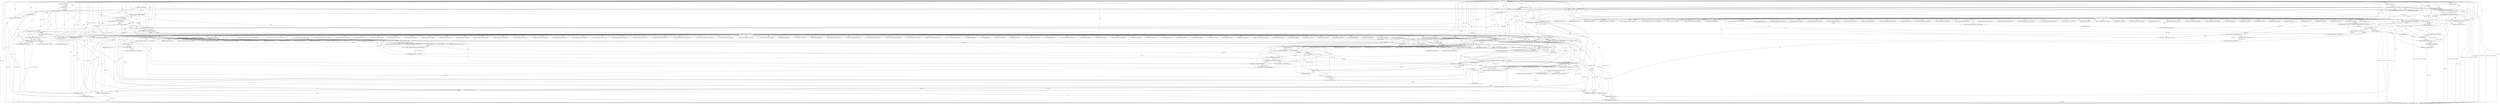 digraph "FUN1" {  
"8" [label = <(METHOD,FUN1)<SUB>1</SUB>> ]
"466" [label = <(METHOD_RETURN,struct VAR1)<SUB>1</SUB>> ]
"9" [label = <(PARAM,struct VAR1 *VAR2)<SUB>1</SUB>> ]
"10" [label = <(PARAM,struct VAR3 *VAR4)<SUB>1</SUB>> ]
"11" [label = <(PARAM,struct VAR5 *VAR6)<SUB>2</SUB>> ]
"12" [label = <(PARAM,struct VAR7 *VAR8)<SUB>3</SUB>> ]
"17" [label = <(&lt;operator&gt;.assignment,*VAR13 = FUN2(VAR2))<SUB>6</SUB>> ]
"148" [label = <(&lt;operator&gt;.assignment,VAR10 = FUN13(VAR6))<SUB>58</SUB>> ]
"152" [label = <(&lt;operator&gt;.assignment,VAR22 = VAR13-&gt;VAR22)<SUB>59</SUB>> ]
"176" [label = <(&lt;operator&gt;.assignment,VAR20 = FUN16(VAR2, VAR6, VAR4))<SUB>70</SUB>> ]
"188" [label = <(&lt;operator&gt;.assignment,VAR20-&gt;VAR49 = VAR50)<SUB>76</SUB>> ]
"193" [label = <(FUN17,FUN17(VAR20, VAR8, NULL, NULL))<SUB>77</SUB>> ]
"198" [label = <(&lt;operator&gt;.assignment,VAR15 = (struct VAR14 *)VAR20)<SUB>79</SUB>> ]
"203" [label = <(&lt;operator&gt;.assignment,FUN5(VAR20)-&gt;VAR28 = &amp;VAR15-&gt;VAR29)<SUB>80</SUB>> ]
"212" [label = <(&lt;operator&gt;.assignment,VAR19 = FUN6(VAR20))<SUB>82</SUB>> ]
"216" [label = <(&lt;operator&gt;.assignment,VAR17 = FUN5(VAR20))<SUB>83</SUB>> ]
"220" [label = <(&lt;operator&gt;.assignment,VAR12 = FUN2(VAR20))<SUB>84</SUB>> ]
"224" [label = <(memcpy,memcpy(VAR12, VAR13, sizeof(struct VAR11)))<SUB>86</SUB>> ]
"229" [label = <(FUN8,FUN8(&amp;VAR12-&gt;VAR31, &amp;VAR10-&gt;VAR51))<SUB>88</SUB>> ]
"238" [label = <(FUN8,FUN8(&amp;VAR12-&gt;VAR33, &amp;VAR10-&gt;VAR52))<SUB>89</SUB>> ]
"247" [label = <(FUN8,FUN8(&amp;VAR12-&gt;VAR34, &amp;VAR10-&gt;VAR52))<SUB>90</SUB>> ]
"256" [label = <(&lt;operator&gt;.assignment,VAR20-&gt;VAR53 = VAR10-&gt;VAR54)<SUB>91</SUB>> ]
"263" [label = <(&lt;operator&gt;.assignment,VAR17-&gt;VAR22 = NULL)<SUB>95</SUB>> ]
"268" [label = <(&lt;operator&gt;.assignment,VAR12-&gt;VAR55 = NULL)<SUB>98</SUB>> ]
"273" [label = <(&lt;operator&gt;.assignment,VAR12-&gt;VAR56.VAR57 = VAR13-&gt;VAR56.VAR57)<SUB>101</SUB>> ]
"284" [label = <(&lt;operator&gt;.assignment,VAR12-&gt;VAR41 = NULL)<SUB>104</SUB>> ]
"324" [label = <(&lt;operator&gt;.assignment,VAR12-&gt;VAR22	  = NULL)<SUB>112</SUB>> ]
"329" [label = <(&lt;operator&gt;.assignment,VAR12-&gt;VAR42  = FUN10(VAR4))<SUB>113</SUB>> ]
"335" [label = <(&lt;operator&gt;.assignment,VAR12-&gt;VAR43 = FUN11(VAR4)-&gt;VAR44)<SUB>114</SUB>> ]
"366" [label = <(&lt;operator&gt;.assignment,FUN9(VAR20)-&gt;VAR61 = 0)<SUB>123</SUB>> ]
"393" [label = <(FUN23,FUN23(VAR20))<SUB>128</SUB>> ]
"395" [label = <(FUN12,FUN12(VAR20, FUN24(VAR8)))<SUB>129</SUB>> ]
"399" [label = <(&lt;operator&gt;.assignment,VAR19-&gt;VAR64 = FUN25(VAR8))<SUB>130</SUB>> ]
"405" [label = <(FUN26,FUN26(VAR20))<SUB>131</SUB>> ]
"407" [label = <(&lt;operator&gt;.assignment,VAR17-&gt;VAR30 = VAR17-&gt;VAR32 = VAR65)<SUB>133</SUB>> ]
"416" [label = <(&lt;operator&gt;.assignment,VAR17-&gt;VAR66 = VAR65)<SUB>134</SUB>> ]
"431" [label = <(FUN32,FUN32(VAR20, NULL))<SUB>151</SUB>> ]
"434" [label = <(RETURN,return VAR20;,return VAR20;)<SUB>153</SUB>> ]
"437" [label = <(FUN33,FUN33(FUN34(VAR2), VAR69))<SUB>156</SUB>> ]
"457" [label = <(FUN35,FUN35(VAR8))<SUB>160</SUB>> ]
"460" [label = <(FUN33,FUN33(FUN34(VAR2), VAR70))<SUB>162</SUB>> ]
"464" [label = <(RETURN,return NULL;,return NULL;)<SUB>163</SUB>> ]
"27" [label = <(&lt;operator&gt;.equals,VAR4-&gt;VAR26 == FUN3(VAR27))<SUB>16</SUB>> ]
"158" [label = <(FUN14,FUN14(VAR2))<SUB>61</SUB>> ]
"163" [label = <(&lt;operator&gt;.logicalNot,!VAR8)<SUB>64</SUB>> ]
"183" [label = <(&lt;operator&gt;.equals,VAR20 == NULL)<SUB>71</SUB>> ]
"290" [label = <(&lt;operator&gt;.notEquals,VAR10-&gt;VAR58 != NULL)<SUB>105</SUB>> ]
"344" [label = <(IDENTIFIER,VAR22,if (VAR22))<SUB>117</SUB>> ]
"422" [label = <(&lt;operator&gt;.lessThan,FUN30(VAR2, VAR20) &lt; 0)<SUB>147</SUB>> ]
"435" [label = <(IDENTIFIER,VAR20,return VAR20;)<SUB>153</SUB>> ]
"443" [label = <(&lt;operator&gt;.logicalAnd,VAR22 &amp;&amp; VAR22 != VAR13-&gt;VAR22)<SUB>158</SUB>> ]
"465" [label = <(IDENTIFIER,NULL,return NULL;)<SUB>163</SUB>> ]
"19" [label = <(FUN2,FUN2(VAR2))<SUB>6</SUB>> ]
"34" [label = <(&lt;operator&gt;.assignment,VAR20 = FUN4(VAR2, VAR4, VAR6, VAR8))<SUB>19</SUB>> ]
"48" [label = <(&lt;operator&gt;.assignment,VAR15 = (struct VAR14 *)VAR20)<SUB>24</SUB>> ]
"53" [label = <(&lt;operator&gt;.assignment,FUN5(VAR20)-&gt;VAR28 = &amp;VAR15-&gt;VAR29)<SUB>25</SUB>> ]
"62" [label = <(&lt;operator&gt;.assignment,VAR17 = FUN5(VAR20))<SUB>27</SUB>> ]
"66" [label = <(&lt;operator&gt;.assignment,VAR12 = FUN2(VAR20))<SUB>28</SUB>> ]
"70" [label = <(&lt;operator&gt;.assignment,VAR19 = FUN6(VAR20))<SUB>29</SUB>> ]
"74" [label = <(memcpy,memcpy(VAR12, VAR13, sizeof(struct VAR11)))<SUB>31</SUB>> ]
"79" [label = <(FUN7,FUN7(VAR17-&gt;VAR30, &amp;VAR12-&gt;VAR31))<SUB>33</SUB>> ]
"87" [label = <(FUN7,FUN7(VAR17-&gt;VAR32, &amp;VAR12-&gt;VAR33))<SUB>35</SUB>> ]
"95" [label = <(FUN8,FUN8(&amp;VAR12-&gt;VAR34, &amp;VAR12-&gt;VAR33))<SUB>37</SUB>> ]
"104" [label = <(&lt;operator&gt;.assignment,FUN9(VAR20)-&gt;VAR35 = &amp;VAR36)<SUB>39</SUB>> ]
"111" [label = <(&lt;operator&gt;.assignment,VAR20-&gt;VAR37 = VAR38)<SUB>40</SUB>> ]
"116" [label = <(&lt;operator&gt;.assignment,VAR12-&gt;VAR41  = NULL)<SUB>45</SUB>> ]
"121" [label = <(&lt;operator&gt;.assignment,VAR12-&gt;VAR22	   = NULL)<SUB>46</SUB>> ]
"126" [label = <(&lt;operator&gt;.assignment,VAR12-&gt;VAR42   = FUN10(VAR4))<SUB>47</SUB>> ]
"132" [label = <(&lt;operator&gt;.assignment,VAR12-&gt;VAR43  = FUN11(VAR4)-&gt;VAR44)<SUB>48</SUB>> ]
"140" [label = <(FUN12,FUN12(VAR20, FUN9(VAR20)-&gt;VAR45))<SUB>53</SUB>> ]
"146" [label = <(RETURN,return VAR20;,return VAR20;)<SUB>55</SUB>> ]
"150" [label = <(FUN13,FUN13(VAR6))<SUB>58</SUB>> ]
"166" [label = <(&lt;operator&gt;.assignment,VAR8 = FUN15(VAR2, VAR6))<SUB>65</SUB>> ]
"178" [label = <(FUN16,FUN16(VAR2, VAR6, VAR4))<SUB>70</SUB>> ]
"200" [label = <(&lt;operator&gt;.cast,(struct VAR14 *)VAR20)<SUB>79</SUB>> ]
"214" [label = <(FUN6,FUN6(VAR20))<SUB>82</SUB>> ]
"218" [label = <(FUN5,FUN5(VAR20))<SUB>83</SUB>> ]
"222" [label = <(FUN2,FUN2(VAR20))<SUB>84</SUB>> ]
"296" [label = <(&lt;operator&gt;.assignment,VAR12-&gt;VAR41 = FUN18(VAR10-&gt;VAR58, VAR59))<SUB>106</SUB>> ]
"305" [label = <(FUN19,FUN19(VAR10-&gt;VAR58))<SUB>107</SUB>> ]
"309" [label = <(&lt;operator&gt;.assignment,VAR10-&gt;VAR58 = NULL)<SUB>108</SUB>> ]
"333" [label = <(FUN10,FUN10(VAR4))<SUB>113</SUB>> ]
"346" [label = <(&lt;operator&gt;.assignment,VAR12-&gt;VAR22 = FUN21(VAR20, VAR22))<SUB>118</SUB>> ]
"377" [label = <(&lt;operator&gt;.assignment,FUN9(VAR20)-&gt;VAR61 = (VAR12-&gt;VAR22-&gt;VAR62 +
			...)<SUB>125</SUB>> ]
"397" [label = <(FUN24,FUN24(VAR8))<SUB>129</SUB>> ]
"403" [label = <(FUN25,FUN25(VAR8))<SUB>130</SUB>> ]
"411" [label = <(&lt;operator&gt;.assignment,VAR17-&gt;VAR32 = VAR65)<SUB>133</SUB>> ]
"428" [label = <(FUN31,FUN31(VAR20))<SUB>148</SUB>> ]
"438" [label = <(FUN34,FUN34(VAR2))<SUB>156</SUB>> ]
"451" [label = <(FUN22,FUN22(VAR2, VAR22, VAR22-&gt;VAR60))<SUB>159</SUB>> ]
"461" [label = <(FUN34,FUN34(VAR2))<SUB>162</SUB>> ]
"31" [label = <(FUN3,FUN3(VAR27))<SUB>16</SUB>> ]
"42" [label = <(&lt;operator&gt;.equals,VAR20 == NULL)<SUB>21</SUB>> ]
"147" [label = <(IDENTIFIER,VAR20,return VAR20;)<SUB>55</SUB>> ]
"172" [label = <(&lt;operator&gt;.logicalNot,!VAR8)<SUB>66</SUB>> ]
"205" [label = <(FUN5,FUN5(VAR20))<SUB>80</SUB>> ]
"340" [label = <(FUN11,FUN11(VAR4))<SUB>114</SUB>> ]
"354" [label = <(&lt;operator&gt;.notEquals,VAR22 != VAR13-&gt;VAR22)<SUB>119</SUB>> ]
"368" [label = <(FUN9,FUN9(VAR20))<SUB>123</SUB>> ]
"423" [label = <(FUN30,FUN30(VAR2, VAR20))<SUB>147</SUB>> ]
"445" [label = <(&lt;operator&gt;.notEquals,VAR22 != VAR13-&gt;VAR22)<SUB>158</SUB>> ]
"36" [label = <(FUN4,FUN4(VAR2, VAR4, VAR6, VAR8))<SUB>19</SUB>> ]
"46" [label = <(RETURN,return NULL;,return NULL;)<SUB>22</SUB>> ]
"50" [label = <(&lt;operator&gt;.cast,(struct VAR14 *)VAR20)<SUB>24</SUB>> ]
"64" [label = <(FUN5,FUN5(VAR20))<SUB>27</SUB>> ]
"68" [label = <(FUN2,FUN2(VAR20))<SUB>28</SUB>> ]
"72" [label = <(FUN6,FUN6(VAR20))<SUB>29</SUB>> ]
"130" [label = <(FUN10,FUN10(VAR4))<SUB>47</SUB>> ]
"168" [label = <(FUN15,FUN15(VAR2, VAR6))<SUB>65</SUB>> ]
"300" [label = <(FUN18,FUN18(VAR10-&gt;VAR58, VAR59))<SUB>106</SUB>> ]
"319" [label = <(FUN20,FUN20(VAR12-&gt;VAR41, VAR20))<SUB>110</SUB>> ]
"350" [label = <(FUN21,FUN21(VAR20, VAR22))<SUB>118</SUB>> ]
"360" [label = <(FUN22,FUN22(VAR2, VAR22, VAR22-&gt;VAR60))<SUB>120</SUB>> ]
"47" [label = <(IDENTIFIER,NULL,return NULL;)<SUB>22</SUB>> ]
"55" [label = <(FUN5,FUN5(VAR20))<SUB>25</SUB>> ]
"106" [label = <(FUN9,FUN9(VAR20))<SUB>39</SUB>> ]
"137" [label = <(FUN11,FUN11(VAR4))<SUB>48</SUB>> ]
"143" [label = <(FUN9,FUN9(VAR20))<SUB>53</SUB>> ]
"379" [label = <(FUN9,FUN9(VAR20))<SUB>125</SUB>> ]
"154" [label = <(&lt;operator&gt;.indirectFieldAccess,VAR13-&gt;VAR22)<SUB>59</SUB>> ]
"189" [label = <(&lt;operator&gt;.indirectFieldAccess,VAR20-&gt;VAR49)<SUB>76</SUB>> ]
"204" [label = <(&lt;operator&gt;.indirectFieldAccess,FUN5(VAR20)-&gt;VAR28)<SUB>80</SUB>> ]
"208" [label = <(&lt;operator&gt;.addressOf,&amp;VAR15-&gt;VAR29)<SUB>80</SUB>> ]
"227" [label = <(&lt;operator&gt;.sizeOf,sizeof(struct VAR11))<SUB>86</SUB>> ]
"230" [label = <(&lt;operator&gt;.addressOf,&amp;VAR12-&gt;VAR31)<SUB>88</SUB>> ]
"234" [label = <(&lt;operator&gt;.addressOf,&amp;VAR10-&gt;VAR51)<SUB>88</SUB>> ]
"239" [label = <(&lt;operator&gt;.addressOf,&amp;VAR12-&gt;VAR33)<SUB>89</SUB>> ]
"243" [label = <(&lt;operator&gt;.addressOf,&amp;VAR10-&gt;VAR52)<SUB>89</SUB>> ]
"248" [label = <(&lt;operator&gt;.addressOf,&amp;VAR12-&gt;VAR34)<SUB>90</SUB>> ]
"252" [label = <(&lt;operator&gt;.addressOf,&amp;VAR10-&gt;VAR52)<SUB>90</SUB>> ]
"257" [label = <(&lt;operator&gt;.indirectFieldAccess,VAR20-&gt;VAR53)<SUB>91</SUB>> ]
"260" [label = <(&lt;operator&gt;.indirectFieldAccess,VAR10-&gt;VAR54)<SUB>91</SUB>> ]
"264" [label = <(&lt;operator&gt;.indirectFieldAccess,VAR17-&gt;VAR22)<SUB>95</SUB>> ]
"269" [label = <(&lt;operator&gt;.indirectFieldAccess,VAR12-&gt;VAR55)<SUB>98</SUB>> ]
"274" [label = <(&lt;operator&gt;.fieldAccess,VAR12-&gt;VAR56.VAR57)<SUB>101</SUB>> ]
"279" [label = <(&lt;operator&gt;.fieldAccess,VAR13-&gt;VAR56.VAR57)<SUB>101</SUB>> ]
"285" [label = <(&lt;operator&gt;.indirectFieldAccess,VAR12-&gt;VAR41)<SUB>104</SUB>> ]
"325" [label = <(&lt;operator&gt;.indirectFieldAccess,VAR12-&gt;VAR22)<SUB>112</SUB>> ]
"330" [label = <(&lt;operator&gt;.indirectFieldAccess,VAR12-&gt;VAR42)<SUB>113</SUB>> ]
"336" [label = <(&lt;operator&gt;.indirectFieldAccess,VAR12-&gt;VAR43)<SUB>114</SUB>> ]
"339" [label = <(&lt;operator&gt;.indirectFieldAccess,FUN11(VAR4)-&gt;VAR44)<SUB>114</SUB>> ]
"367" [label = <(&lt;operator&gt;.indirectFieldAccess,FUN9(VAR20)-&gt;VAR61)<SUB>123</SUB>> ]
"373" [label = <(&lt;operator&gt;.indirectFieldAccess,VAR12-&gt;VAR22)<SUB>124</SUB>> ]
"400" [label = <(&lt;operator&gt;.indirectFieldAccess,VAR19-&gt;VAR64)<SUB>130</SUB>> ]
"408" [label = <(&lt;operator&gt;.indirectFieldAccess,VAR17-&gt;VAR30)<SUB>133</SUB>> ]
"417" [label = <(&lt;operator&gt;.indirectFieldAccess,VAR17-&gt;VAR66)<SUB>134</SUB>> ]
"156" [label = <(FIELD_IDENTIFIER,VAR22,VAR22)<SUB>59</SUB>> ]
"191" [label = <(FIELD_IDENTIFIER,VAR49,VAR49)<SUB>76</SUB>> ]
"201" [label = <(UNKNOWN,struct VAR14 *,struct VAR14 *)<SUB>79</SUB>> ]
"207" [label = <(FIELD_IDENTIFIER,VAR28,VAR28)<SUB>80</SUB>> ]
"209" [label = <(&lt;operator&gt;.indirectFieldAccess,VAR15-&gt;VAR29)<SUB>80</SUB>> ]
"231" [label = <(&lt;operator&gt;.indirectFieldAccess,VAR12-&gt;VAR31)<SUB>88</SUB>> ]
"235" [label = <(&lt;operator&gt;.indirectFieldAccess,VAR10-&gt;VAR51)<SUB>88</SUB>> ]
"240" [label = <(&lt;operator&gt;.indirectFieldAccess,VAR12-&gt;VAR33)<SUB>89</SUB>> ]
"244" [label = <(&lt;operator&gt;.indirectFieldAccess,VAR10-&gt;VAR52)<SUB>89</SUB>> ]
"249" [label = <(&lt;operator&gt;.indirectFieldAccess,VAR12-&gt;VAR34)<SUB>90</SUB>> ]
"253" [label = <(&lt;operator&gt;.indirectFieldAccess,VAR10-&gt;VAR52)<SUB>90</SUB>> ]
"259" [label = <(FIELD_IDENTIFIER,VAR53,VAR53)<SUB>91</SUB>> ]
"262" [label = <(FIELD_IDENTIFIER,VAR54,VAR54)<SUB>91</SUB>> ]
"266" [label = <(FIELD_IDENTIFIER,VAR22,VAR22)<SUB>95</SUB>> ]
"271" [label = <(FIELD_IDENTIFIER,VAR55,VAR55)<SUB>98</SUB>> ]
"275" [label = <(&lt;operator&gt;.indirectFieldAccess,VAR12-&gt;VAR56)<SUB>101</SUB>> ]
"278" [label = <(FIELD_IDENTIFIER,VAR57,VAR57)<SUB>101</SUB>> ]
"280" [label = <(&lt;operator&gt;.indirectFieldAccess,VAR13-&gt;VAR56)<SUB>101</SUB>> ]
"283" [label = <(FIELD_IDENTIFIER,VAR57,VAR57)<SUB>101</SUB>> ]
"287" [label = <(FIELD_IDENTIFIER,VAR41,VAR41)<SUB>104</SUB>> ]
"291" [label = <(&lt;operator&gt;.indirectFieldAccess,VAR10-&gt;VAR58)<SUB>105</SUB>> ]
"327" [label = <(FIELD_IDENTIFIER,VAR22,VAR22)<SUB>112</SUB>> ]
"332" [label = <(FIELD_IDENTIFIER,VAR42,VAR42)<SUB>113</SUB>> ]
"338" [label = <(FIELD_IDENTIFIER,VAR43,VAR43)<SUB>114</SUB>> ]
"342" [label = <(FIELD_IDENTIFIER,VAR44,VAR44)<SUB>114</SUB>> ]
"370" [label = <(FIELD_IDENTIFIER,VAR61,VAR61)<SUB>123</SUB>> ]
"375" [label = <(FIELD_IDENTIFIER,VAR22,VAR22)<SUB>124</SUB>> ]
"402" [label = <(FIELD_IDENTIFIER,VAR64,VAR64)<SUB>130</SUB>> ]
"410" [label = <(FIELD_IDENTIFIER,VAR30,VAR30)<SUB>133</SUB>> ]
"412" [label = <(&lt;operator&gt;.indirectFieldAccess,VAR17-&gt;VAR32)<SUB>133</SUB>> ]
"419" [label = <(FIELD_IDENTIFIER,VAR66,VAR66)<SUB>134</SUB>> ]
"54" [label = <(&lt;operator&gt;.indirectFieldAccess,FUN5(VAR20)-&gt;VAR28)<SUB>25</SUB>> ]
"58" [label = <(&lt;operator&gt;.addressOf,&amp;VAR15-&gt;VAR29)<SUB>25</SUB>> ]
"77" [label = <(&lt;operator&gt;.sizeOf,sizeof(struct VAR11))<SUB>31</SUB>> ]
"80" [label = <(&lt;operator&gt;.indirectFieldAccess,VAR17-&gt;VAR30)<SUB>33</SUB>> ]
"83" [label = <(&lt;operator&gt;.addressOf,&amp;VAR12-&gt;VAR31)<SUB>33</SUB>> ]
"88" [label = <(&lt;operator&gt;.indirectFieldAccess,VAR17-&gt;VAR32)<SUB>35</SUB>> ]
"91" [label = <(&lt;operator&gt;.addressOf,&amp;VAR12-&gt;VAR33)<SUB>35</SUB>> ]
"96" [label = <(&lt;operator&gt;.addressOf,&amp;VAR12-&gt;VAR34)<SUB>37</SUB>> ]
"100" [label = <(&lt;operator&gt;.addressOf,&amp;VAR12-&gt;VAR33)<SUB>37</SUB>> ]
"105" [label = <(&lt;operator&gt;.indirectFieldAccess,FUN9(VAR20)-&gt;VAR35)<SUB>39</SUB>> ]
"109" [label = <(&lt;operator&gt;.addressOf,&amp;VAR36)<SUB>39</SUB>> ]
"112" [label = <(&lt;operator&gt;.indirectFieldAccess,VAR20-&gt;VAR37)<SUB>40</SUB>> ]
"117" [label = <(&lt;operator&gt;.indirectFieldAccess,VAR12-&gt;VAR41)<SUB>45</SUB>> ]
"122" [label = <(&lt;operator&gt;.indirectFieldAccess,VAR12-&gt;VAR22)<SUB>46</SUB>> ]
"127" [label = <(&lt;operator&gt;.indirectFieldAccess,VAR12-&gt;VAR42)<SUB>47</SUB>> ]
"133" [label = <(&lt;operator&gt;.indirectFieldAccess,VAR12-&gt;VAR43)<SUB>48</SUB>> ]
"136" [label = <(&lt;operator&gt;.indirectFieldAccess,FUN11(VAR4)-&gt;VAR44)<SUB>48</SUB>> ]
"142" [label = <(&lt;operator&gt;.indirectFieldAccess,FUN9(VAR20)-&gt;VAR45)<SUB>53</SUB>> ]
"211" [label = <(FIELD_IDENTIFIER,VAR29,VAR29)<SUB>80</SUB>> ]
"233" [label = <(FIELD_IDENTIFIER,VAR31,VAR31)<SUB>88</SUB>> ]
"237" [label = <(FIELD_IDENTIFIER,VAR51,VAR51)<SUB>88</SUB>> ]
"242" [label = <(FIELD_IDENTIFIER,VAR33,VAR33)<SUB>89</SUB>> ]
"246" [label = <(FIELD_IDENTIFIER,VAR52,VAR52)<SUB>89</SUB>> ]
"251" [label = <(FIELD_IDENTIFIER,VAR34,VAR34)<SUB>90</SUB>> ]
"255" [label = <(FIELD_IDENTIFIER,VAR52,VAR52)<SUB>90</SUB>> ]
"277" [label = <(FIELD_IDENTIFIER,VAR56,VAR56)<SUB>101</SUB>> ]
"282" [label = <(FIELD_IDENTIFIER,VAR56,VAR56)<SUB>101</SUB>> ]
"293" [label = <(FIELD_IDENTIFIER,VAR58,VAR58)<SUB>105</SUB>> ]
"297" [label = <(&lt;operator&gt;.indirectFieldAccess,VAR12-&gt;VAR41)<SUB>106</SUB>> ]
"306" [label = <(&lt;operator&gt;.indirectFieldAccess,VAR10-&gt;VAR58)<SUB>107</SUB>> ]
"310" [label = <(&lt;operator&gt;.indirectFieldAccess,VAR10-&gt;VAR58)<SUB>108</SUB>> ]
"315" [label = <(&lt;operator&gt;.indirectFieldAccess,VAR12-&gt;VAR41)<SUB>109</SUB>> ]
"347" [label = <(&lt;operator&gt;.indirectFieldAccess,VAR12-&gt;VAR22)<SUB>118</SUB>> ]
"378" [label = <(&lt;operator&gt;.indirectFieldAccess,FUN9(VAR20)-&gt;VAR61)<SUB>125</SUB>> ]
"382" [label = <(&lt;operator&gt;.addition,VAR12-&gt;VAR22-&gt;VAR62 +
						     VAR12-&gt;VAR22-&gt;...)<SUB>125</SUB>> ]
"414" [label = <(FIELD_IDENTIFIER,VAR32,VAR32)<SUB>133</SUB>> ]
"447" [label = <(&lt;operator&gt;.indirectFieldAccess,VAR13-&gt;VAR22)<SUB>158</SUB>> ]
"454" [label = <(&lt;operator&gt;.indirectFieldAccess,VAR22-&gt;VAR60)<SUB>159</SUB>> ]
"51" [label = <(UNKNOWN,struct VAR14 *,struct VAR14 *)<SUB>24</SUB>> ]
"57" [label = <(FIELD_IDENTIFIER,VAR28,VAR28)<SUB>25</SUB>> ]
"59" [label = <(&lt;operator&gt;.indirectFieldAccess,VAR15-&gt;VAR29)<SUB>25</SUB>> ]
"82" [label = <(FIELD_IDENTIFIER,VAR30,VAR30)<SUB>33</SUB>> ]
"84" [label = <(&lt;operator&gt;.indirectFieldAccess,VAR12-&gt;VAR31)<SUB>33</SUB>> ]
"90" [label = <(FIELD_IDENTIFIER,VAR32,VAR32)<SUB>35</SUB>> ]
"92" [label = <(&lt;operator&gt;.indirectFieldAccess,VAR12-&gt;VAR33)<SUB>35</SUB>> ]
"97" [label = <(&lt;operator&gt;.indirectFieldAccess,VAR12-&gt;VAR34)<SUB>37</SUB>> ]
"101" [label = <(&lt;operator&gt;.indirectFieldAccess,VAR12-&gt;VAR33)<SUB>37</SUB>> ]
"108" [label = <(FIELD_IDENTIFIER,VAR35,VAR35)<SUB>39</SUB>> ]
"114" [label = <(FIELD_IDENTIFIER,VAR37,VAR37)<SUB>40</SUB>> ]
"119" [label = <(FIELD_IDENTIFIER,VAR41,VAR41)<SUB>45</SUB>> ]
"124" [label = <(FIELD_IDENTIFIER,VAR22,VAR22)<SUB>46</SUB>> ]
"129" [label = <(FIELD_IDENTIFIER,VAR42,VAR42)<SUB>47</SUB>> ]
"135" [label = <(FIELD_IDENTIFIER,VAR43,VAR43)<SUB>48</SUB>> ]
"139" [label = <(FIELD_IDENTIFIER,VAR44,VAR44)<SUB>48</SUB>> ]
"145" [label = <(FIELD_IDENTIFIER,VAR45,VAR45)<SUB>53</SUB>> ]
"299" [label = <(FIELD_IDENTIFIER,VAR41,VAR41)<SUB>106</SUB>> ]
"301" [label = <(&lt;operator&gt;.indirectFieldAccess,VAR10-&gt;VAR58)<SUB>106</SUB>> ]
"308" [label = <(FIELD_IDENTIFIER,VAR58,VAR58)<SUB>107</SUB>> ]
"312" [label = <(FIELD_IDENTIFIER,VAR58,VAR58)<SUB>108</SUB>> ]
"317" [label = <(FIELD_IDENTIFIER,VAR41,VAR41)<SUB>109</SUB>> ]
"349" [label = <(FIELD_IDENTIFIER,VAR22,VAR22)<SUB>118</SUB>> ]
"356" [label = <(&lt;operator&gt;.indirectFieldAccess,VAR13-&gt;VAR22)<SUB>119</SUB>> ]
"381" [label = <(FIELD_IDENTIFIER,VAR61,VAR61)<SUB>125</SUB>> ]
"383" [label = <(&lt;operator&gt;.indirectFieldAccess,VAR12-&gt;VAR22-&gt;VAR62)<SUB>125</SUB>> ]
"388" [label = <(&lt;operator&gt;.indirectFieldAccess,VAR12-&gt;VAR22-&gt;VAR63)<SUB>126</SUB>> ]
"449" [label = <(FIELD_IDENTIFIER,VAR22,VAR22)<SUB>158</SUB>> ]
"456" [label = <(FIELD_IDENTIFIER,VAR60,VAR60)<SUB>159</SUB>> ]
"61" [label = <(FIELD_IDENTIFIER,VAR29,VAR29)<SUB>25</SUB>> ]
"86" [label = <(FIELD_IDENTIFIER,VAR31,VAR31)<SUB>33</SUB>> ]
"94" [label = <(FIELD_IDENTIFIER,VAR33,VAR33)<SUB>35</SUB>> ]
"99" [label = <(FIELD_IDENTIFIER,VAR34,VAR34)<SUB>37</SUB>> ]
"103" [label = <(FIELD_IDENTIFIER,VAR33,VAR33)<SUB>37</SUB>> ]
"303" [label = <(FIELD_IDENTIFIER,VAR58,VAR58)<SUB>106</SUB>> ]
"320" [label = <(&lt;operator&gt;.indirectFieldAccess,VAR12-&gt;VAR41)<SUB>110</SUB>> ]
"358" [label = <(FIELD_IDENTIFIER,VAR22,VAR22)<SUB>119</SUB>> ]
"363" [label = <(&lt;operator&gt;.indirectFieldAccess,VAR22-&gt;VAR60)<SUB>120</SUB>> ]
"384" [label = <(&lt;operator&gt;.indirectFieldAccess,VAR12-&gt;VAR22)<SUB>125</SUB>> ]
"387" [label = <(FIELD_IDENTIFIER,VAR62,VAR62)<SUB>125</SUB>> ]
"389" [label = <(&lt;operator&gt;.indirectFieldAccess,VAR12-&gt;VAR22)<SUB>126</SUB>> ]
"392" [label = <(FIELD_IDENTIFIER,VAR63,VAR63)<SUB>126</SUB>> ]
"322" [label = <(FIELD_IDENTIFIER,VAR41,VAR41)<SUB>110</SUB>> ]
"365" [label = <(FIELD_IDENTIFIER,VAR60,VAR60)<SUB>120</SUB>> ]
"386" [label = <(FIELD_IDENTIFIER,VAR22,VAR22)<SUB>125</SUB>> ]
"391" [label = <(FIELD_IDENTIFIER,VAR22,VAR22)<SUB>126</SUB>> ]
  "46" -> "466"  [ label = "DDG: &lt;RET&gt;"] 
  "464" -> "466"  [ label = "DDG: &lt;RET&gt;"] 
  "146" -> "466"  [ label = "DDG: &lt;RET&gt;"] 
  "434" -> "466"  [ label = "DDG: &lt;RET&gt;"] 
  "17" -> "466"  [ label = "DDG: VAR13"] 
  "17" -> "466"  [ label = "DDG: FUN2(VAR2)"] 
  "17" -> "466"  [ label = "DDG: *VAR13 = FUN2(VAR2)"] 
  "27" -> "466"  [ label = "DDG: VAR4-&gt;VAR26"] 
  "27" -> "466"  [ label = "DDG: FUN3(VAR27)"] 
  "27" -> "466"  [ label = "DDG: VAR4-&gt;VAR26 == FUN3(VAR27)"] 
  "36" -> "466"  [ label = "DDG: VAR2"] 
  "36" -> "466"  [ label = "DDG: VAR4"] 
  "36" -> "466"  [ label = "DDG: VAR6"] 
  "36" -> "466"  [ label = "DDG: VAR8"] 
  "34" -> "466"  [ label = "DDG: FUN4(VAR2, VAR4, VAR6, VAR8)"] 
  "34" -> "466"  [ label = "DDG: VAR20 = FUN4(VAR2, VAR4, VAR6, VAR8)"] 
  "42" -> "466"  [ label = "DDG: VAR20"] 
  "42" -> "466"  [ label = "DDG: NULL"] 
  "42" -> "466"  [ label = "DDG: VAR20 == NULL"] 
  "188" -> "466"  [ label = "DDG: VAR50"] 
  "111" -> "466"  [ label = "DDG: VAR38"] 
  "460" -> "466"  [ label = "DDG: VAR70"] 
  "437" -> "466"  [ label = "DDG: VAR69"] 
  "300" -> "466"  [ label = "DDG: VAR59"] 
  "31" -> "466"  [ label = "DDG: VAR27"] 
  "8" -> "9"  [ label = "DDG: "] 
  "8" -> "10"  [ label = "DDG: "] 
  "8" -> "11"  [ label = "DDG: "] 
  "8" -> "12"  [ label = "DDG: "] 
  "19" -> "17"  [ label = "DDG: VAR2"] 
  "150" -> "148"  [ label = "DDG: VAR6"] 
  "17" -> "152"  [ label = "DDG: VAR13"] 
  "178" -> "176"  [ label = "DDG: VAR2"] 
  "178" -> "176"  [ label = "DDG: VAR6"] 
  "178" -> "176"  [ label = "DDG: VAR4"] 
  "8" -> "188"  [ label = "DDG: "] 
  "188" -> "198"  [ label = "DDG: VAR20-&gt;VAR49"] 
  "193" -> "198"  [ label = "DDG: VAR20"] 
  "8" -> "198"  [ label = "DDG: "] 
  "198" -> "203"  [ label = "DDG: VAR15"] 
  "214" -> "212"  [ label = "DDG: VAR20"] 
  "203" -> "216"  [ label = "DDG: FUN5(VAR20)-&gt;VAR28"] 
  "218" -> "216"  [ label = "DDG: VAR20"] 
  "222" -> "220"  [ label = "DDG: VAR20"] 
  "148" -> "256"  [ label = "DDG: VAR10"] 
  "193" -> "263"  [ label = "DDG: NULL"] 
  "8" -> "263"  [ label = "DDG: "] 
  "8" -> "268"  [ label = "DDG: "] 
  "193" -> "268"  [ label = "DDG: NULL"] 
  "8" -> "284"  [ label = "DDG: "] 
  "193" -> "284"  [ label = "DDG: NULL"] 
  "290" -> "324"  [ label = "DDG: NULL"] 
  "8" -> "324"  [ label = "DDG: "] 
  "333" -> "329"  [ label = "DDG: VAR4"] 
  "8" -> "366"  [ label = "DDG: "] 
  "403" -> "399"  [ label = "DDG: VAR8"] 
  "411" -> "407"  [ label = "DDG: VAR17-&gt;VAR32"] 
  "8" -> "407"  [ label = "DDG: "] 
  "8" -> "416"  [ label = "DDG: "] 
  "435" -> "434"  [ label = "DDG: VAR20"] 
  "465" -> "464"  [ label = "DDG: NULL"] 
  "183" -> "193"  [ label = "DDG: VAR20"] 
  "188" -> "193"  [ label = "DDG: VAR20-&gt;VAR49"] 
  "8" -> "193"  [ label = "DDG: "] 
  "163" -> "193"  [ label = "DDG: VAR8"] 
  "172" -> "193"  [ label = "DDG: VAR8"] 
  "183" -> "193"  [ label = "DDG: NULL"] 
  "220" -> "224"  [ label = "DDG: VAR12"] 
  "8" -> "224"  [ label = "DDG: "] 
  "17" -> "224"  [ label = "DDG: VAR13"] 
  "224" -> "229"  [ label = "DDG: VAR12"] 
  "148" -> "229"  [ label = "DDG: VAR10"] 
  "224" -> "238"  [ label = "DDG: VAR12"] 
  "148" -> "238"  [ label = "DDG: VAR10"] 
  "224" -> "247"  [ label = "DDG: VAR12"] 
  "238" -> "247"  [ label = "DDG: &amp;VAR10-&gt;VAR52"] 
  "148" -> "247"  [ label = "DDG: VAR10"] 
  "8" -> "344"  [ label = "DDG: "] 
  "188" -> "393"  [ label = "DDG: VAR20-&gt;VAR49"] 
  "256" -> "393"  [ label = "DDG: VAR20-&gt;VAR53"] 
  "368" -> "393"  [ label = "DDG: VAR20"] 
  "379" -> "393"  [ label = "DDG: VAR20"] 
  "8" -> "393"  [ label = "DDG: "] 
  "188" -> "395"  [ label = "DDG: VAR20-&gt;VAR49"] 
  "256" -> "395"  [ label = "DDG: VAR20-&gt;VAR53"] 
  "393" -> "395"  [ label = "DDG: VAR20"] 
  "8" -> "395"  [ label = "DDG: "] 
  "397" -> "395"  [ label = "DDG: VAR8"] 
  "188" -> "405"  [ label = "DDG: VAR20-&gt;VAR49"] 
  "256" -> "405"  [ label = "DDG: VAR20-&gt;VAR53"] 
  "395" -> "405"  [ label = "DDG: VAR20"] 
  "8" -> "405"  [ label = "DDG: "] 
  "188" -> "431"  [ label = "DDG: VAR20-&gt;VAR49"] 
  "256" -> "431"  [ label = "DDG: VAR20-&gt;VAR53"] 
  "423" -> "431"  [ label = "DDG: VAR20"] 
  "8" -> "431"  [ label = "DDG: "] 
  "290" -> "431"  [ label = "DDG: NULL"] 
  "431" -> "435"  [ label = "DDG: VAR20"] 
  "256" -> "435"  [ label = "DDG: VAR20-&gt;VAR53"] 
  "188" -> "435"  [ label = "DDG: VAR20-&gt;VAR49"] 
  "8" -> "435"  [ label = "DDG: "] 
  "438" -> "437"  [ label = "DDG: VAR2"] 
  "8" -> "437"  [ label = "DDG: "] 
  "12" -> "457"  [ label = "DDG: VAR8"] 
  "163" -> "457"  [ label = "DDG: VAR8"] 
  "172" -> "457"  [ label = "DDG: VAR8"] 
  "8" -> "457"  [ label = "DDG: "] 
  "461" -> "460"  [ label = "DDG: VAR2"] 
  "8" -> "460"  [ label = "DDG: "] 
  "183" -> "465"  [ label = "DDG: NULL"] 
  "8" -> "465"  [ label = "DDG: "] 
  "290" -> "465"  [ label = "DDG: NULL"] 
  "9" -> "19"  [ label = "DDG: VAR2"] 
  "8" -> "19"  [ label = "DDG: "] 
  "10" -> "27"  [ label = "DDG: VAR4"] 
  "31" -> "27"  [ label = "DDG: VAR27"] 
  "36" -> "34"  [ label = "DDG: VAR2"] 
  "36" -> "34"  [ label = "DDG: VAR4"] 
  "36" -> "34"  [ label = "DDG: VAR6"] 
  "36" -> "34"  [ label = "DDG: VAR8"] 
  "42" -> "48"  [ label = "DDG: VAR20"] 
  "8" -> "48"  [ label = "DDG: "] 
  "48" -> "53"  [ label = "DDG: VAR15"] 
  "53" -> "62"  [ label = "DDG: FUN5(VAR20)-&gt;VAR28"] 
  "64" -> "62"  [ label = "DDG: VAR20"] 
  "68" -> "66"  [ label = "DDG: VAR20"] 
  "72" -> "70"  [ label = "DDG: VAR20"] 
  "8" -> "104"  [ label = "DDG: "] 
  "8" -> "111"  [ label = "DDG: "] 
  "42" -> "116"  [ label = "DDG: NULL"] 
  "8" -> "116"  [ label = "DDG: "] 
  "8" -> "121"  [ label = "DDG: "] 
  "42" -> "121"  [ label = "DDG: NULL"] 
  "130" -> "126"  [ label = "DDG: VAR4"] 
  "147" -> "146"  [ label = "DDG: VAR20"] 
  "11" -> "150"  [ label = "DDG: VAR6"] 
  "8" -> "150"  [ label = "DDG: "] 
  "19" -> "158"  [ label = "DDG: VAR2"] 
  "8" -> "158"  [ label = "DDG: "] 
  "12" -> "163"  [ label = "DDG: VAR8"] 
  "8" -> "163"  [ label = "DDG: "] 
  "168" -> "166"  [ label = "DDG: VAR2"] 
  "168" -> "166"  [ label = "DDG: VAR6"] 
  "158" -> "178"  [ label = "DDG: VAR2"] 
  "168" -> "178"  [ label = "DDG: VAR2"] 
  "8" -> "178"  [ label = "DDG: "] 
  "150" -> "178"  [ label = "DDG: VAR6"] 
  "168" -> "178"  [ label = "DDG: VAR6"] 
  "10" -> "178"  [ label = "DDG: VAR4"] 
  "27" -> "178"  [ label = "DDG: VAR4-&gt;VAR26"] 
  "176" -> "183"  [ label = "DDG: VAR20"] 
  "8" -> "183"  [ label = "DDG: "] 
  "188" -> "200"  [ label = "DDG: VAR20-&gt;VAR49"] 
  "193" -> "200"  [ label = "DDG: VAR20"] 
  "8" -> "200"  [ label = "DDG: "] 
  "188" -> "214"  [ label = "DDG: VAR20-&gt;VAR49"] 
  "205" -> "214"  [ label = "DDG: VAR20"] 
  "8" -> "214"  [ label = "DDG: "] 
  "188" -> "218"  [ label = "DDG: VAR20-&gt;VAR49"] 
  "214" -> "218"  [ label = "DDG: VAR20"] 
  "8" -> "218"  [ label = "DDG: "] 
  "188" -> "222"  [ label = "DDG: VAR20-&gt;VAR49"] 
  "218" -> "222"  [ label = "DDG: VAR20"] 
  "8" -> "222"  [ label = "DDG: "] 
  "148" -> "290"  [ label = "DDG: VAR10"] 
  "8" -> "290"  [ label = "DDG: "] 
  "193" -> "290"  [ label = "DDG: NULL"] 
  "300" -> "296"  [ label = "DDG: VAR10-&gt;VAR58"] 
  "300" -> "296"  [ label = "DDG: VAR59"] 
  "290" -> "309"  [ label = "DDG: NULL"] 
  "8" -> "309"  [ label = "DDG: "] 
  "27" -> "333"  [ label = "DDG: VAR4-&gt;VAR26"] 
  "178" -> "333"  [ label = "DDG: VAR4"] 
  "8" -> "333"  [ label = "DDG: "] 
  "350" -> "346"  [ label = "DDG: VAR20"] 
  "350" -> "346"  [ label = "DDG: VAR22"] 
  "193" -> "397"  [ label = "DDG: VAR8"] 
  "8" -> "397"  [ label = "DDG: "] 
  "397" -> "403"  [ label = "DDG: VAR8"] 
  "8" -> "403"  [ label = "DDG: "] 
  "8" -> "411"  [ label = "DDG: "] 
  "423" -> "422"  [ label = "DDG: VAR2"] 
  "423" -> "422"  [ label = "DDG: VAR20"] 
  "8" -> "422"  [ label = "DDG: "] 
  "158" -> "438"  [ label = "DDG: VAR2"] 
  "8" -> "438"  [ label = "DDG: "] 
  "152" -> "443"  [ label = "DDG: VAR22"] 
  "445" -> "443"  [ label = "DDG: VAR22"] 
  "8" -> "443"  [ label = "DDG: "] 
  "445" -> "443"  [ label = "DDG: VAR13-&gt;VAR22"] 
  "168" -> "461"  [ label = "DDG: VAR2"] 
  "178" -> "461"  [ label = "DDG: VAR2"] 
  "423" -> "461"  [ label = "DDG: VAR2"] 
  "438" -> "461"  [ label = "DDG: VAR2"] 
  "451" -> "461"  [ label = "DDG: VAR2"] 
  "8" -> "461"  [ label = "DDG: "] 
  "8" -> "31"  [ label = "DDG: "] 
  "66" -> "74"  [ label = "DDG: VAR12"] 
  "8" -> "74"  [ label = "DDG: "] 
  "17" -> "74"  [ label = "DDG: VAR13"] 
  "62" -> "79"  [ label = "DDG: VAR17"] 
  "74" -> "79"  [ label = "DDG: VAR12"] 
  "62" -> "87"  [ label = "DDG: VAR17"] 
  "74" -> "87"  [ label = "DDG: VAR12"] 
  "74" -> "95"  [ label = "DDG: VAR12"] 
  "87" -> "95"  [ label = "DDG: &amp;VAR12-&gt;VAR33"] 
  "111" -> "140"  [ label = "DDG: VAR20-&gt;VAR37"] 
  "143" -> "140"  [ label = "DDG: VAR20"] 
  "8" -> "140"  [ label = "DDG: "] 
  "140" -> "147"  [ label = "DDG: VAR20"] 
  "111" -> "147"  [ label = "DDG: VAR20-&gt;VAR37"] 
  "8" -> "147"  [ label = "DDG: "] 
  "188" -> "205"  [ label = "DDG: VAR20-&gt;VAR49"] 
  "8" -> "205"  [ label = "DDG: "] 
  "193" -> "205"  [ label = "DDG: VAR20"] 
  "148" -> "305"  [ label = "DDG: VAR10"] 
  "300" -> "305"  [ label = "DDG: VAR10-&gt;VAR58"] 
  "27" -> "340"  [ label = "DDG: VAR4-&gt;VAR26"] 
  "333" -> "340"  [ label = "DDG: VAR4"] 
  "8" -> "340"  [ label = "DDG: "] 
  "188" -> "368"  [ label = "DDG: VAR20-&gt;VAR49"] 
  "222" -> "368"  [ label = "DDG: VAR20"] 
  "256" -> "368"  [ label = "DDG: VAR20-&gt;VAR53"] 
  "319" -> "368"  [ label = "DDG: VAR20"] 
  "350" -> "368"  [ label = "DDG: VAR20"] 
  "8" -> "368"  [ label = "DDG: "] 
  "178" -> "423"  [ label = "DDG: VAR2"] 
  "360" -> "423"  [ label = "DDG: VAR2"] 
  "8" -> "423"  [ label = "DDG: "] 
  "188" -> "423"  [ label = "DDG: VAR20-&gt;VAR49"] 
  "256" -> "423"  [ label = "DDG: VAR20-&gt;VAR53"] 
  "405" -> "423"  [ label = "DDG: VAR20"] 
  "188" -> "428"  [ label = "DDG: VAR20-&gt;VAR49"] 
  "256" -> "428"  [ label = "DDG: VAR20-&gt;VAR53"] 
  "423" -> "428"  [ label = "DDG: VAR20"] 
  "8" -> "428"  [ label = "DDG: "] 
  "152" -> "445"  [ label = "DDG: VAR22"] 
  "8" -> "445"  [ label = "DDG: "] 
  "17" -> "445"  [ label = "DDG: VAR13"] 
  "178" -> "451"  [ label = "DDG: VAR2"] 
  "438" -> "451"  [ label = "DDG: VAR2"] 
  "8" -> "451"  [ label = "DDG: "] 
  "443" -> "451"  [ label = "DDG: VAR22"] 
  "19" -> "36"  [ label = "DDG: VAR2"] 
  "8" -> "36"  [ label = "DDG: "] 
  "10" -> "36"  [ label = "DDG: VAR4"] 
  "27" -> "36"  [ label = "DDG: VAR4-&gt;VAR26"] 
  "11" -> "36"  [ label = "DDG: VAR6"] 
  "12" -> "36"  [ label = "DDG: VAR8"] 
  "34" -> "42"  [ label = "DDG: VAR20"] 
  "8" -> "42"  [ label = "DDG: "] 
  "47" -> "46"  [ label = "DDG: NULL"] 
  "42" -> "50"  [ label = "DDG: VAR20"] 
  "8" -> "50"  [ label = "DDG: "] 
  "55" -> "64"  [ label = "DDG: VAR20"] 
  "8" -> "64"  [ label = "DDG: "] 
  "64" -> "68"  [ label = "DDG: VAR20"] 
  "8" -> "68"  [ label = "DDG: "] 
  "68" -> "72"  [ label = "DDG: VAR20"] 
  "8" -> "72"  [ label = "DDG: "] 
  "27" -> "130"  [ label = "DDG: VAR4-&gt;VAR26"] 
  "36" -> "130"  [ label = "DDG: VAR4"] 
  "8" -> "130"  [ label = "DDG: "] 
  "158" -> "168"  [ label = "DDG: VAR2"] 
  "8" -> "168"  [ label = "DDG: "] 
  "150" -> "168"  [ label = "DDG: VAR6"] 
  "166" -> "172"  [ label = "DDG: VAR8"] 
  "8" -> "172"  [ label = "DDG: "] 
  "148" -> "300"  [ label = "DDG: VAR10"] 
  "290" -> "300"  [ label = "DDG: VAR10-&gt;VAR58"] 
  "8" -> "300"  [ label = "DDG: "] 
  "188" -> "350"  [ label = "DDG: VAR20-&gt;VAR49"] 
  "222" -> "350"  [ label = "DDG: VAR20"] 
  "256" -> "350"  [ label = "DDG: VAR20-&gt;VAR53"] 
  "319" -> "350"  [ label = "DDG: VAR20"] 
  "8" -> "350"  [ label = "DDG: "] 
  "152" -> "350"  [ label = "DDG: VAR22"] 
  "350" -> "354"  [ label = "DDG: VAR22"] 
  "8" -> "354"  [ label = "DDG: "] 
  "224" -> "354"  [ label = "DDG: VAR13"] 
  "17" -> "354"  [ label = "DDG: VAR13"] 
  "42" -> "47"  [ label = "DDG: NULL"] 
  "8" -> "47"  [ label = "DDG: "] 
  "8" -> "55"  [ label = "DDG: "] 
  "42" -> "55"  [ label = "DDG: VAR20"] 
  "72" -> "106"  [ label = "DDG: VAR20"] 
  "8" -> "106"  [ label = "DDG: "] 
  "27" -> "137"  [ label = "DDG: VAR4-&gt;VAR26"] 
  "130" -> "137"  [ label = "DDG: VAR4"] 
  "8" -> "137"  [ label = "DDG: "] 
  "106" -> "143"  [ label = "DDG: VAR20"] 
  "111" -> "143"  [ label = "DDG: VAR20-&gt;VAR37"] 
  "8" -> "143"  [ label = "DDG: "] 
  "224" -> "319"  [ label = "DDG: VAR12"] 
  "296" -> "319"  [ label = "DDG: VAR12-&gt;VAR41"] 
  "188" -> "319"  [ label = "DDG: VAR20-&gt;VAR49"] 
  "222" -> "319"  [ label = "DDG: VAR20"] 
  "256" -> "319"  [ label = "DDG: VAR20-&gt;VAR53"] 
  "8" -> "319"  [ label = "DDG: "] 
  "178" -> "360"  [ label = "DDG: VAR2"] 
  "8" -> "360"  [ label = "DDG: "] 
  "354" -> "360"  [ label = "DDG: VAR22"] 
  "188" -> "379"  [ label = "DDG: VAR20-&gt;VAR49"] 
  "256" -> "379"  [ label = "DDG: VAR20-&gt;VAR53"] 
  "368" -> "379"  [ label = "DDG: VAR20"] 
  "8" -> "379"  [ label = "DDG: "] 
  "27" -> "42"  [ label = "CDG: "] 
  "27" -> "148"  [ label = "CDG: "] 
  "27" -> "152"  [ label = "CDG: "] 
  "27" -> "36"  [ label = "CDG: "] 
  "27" -> "34"  [ label = "CDG: "] 
  "27" -> "154"  [ label = "CDG: "] 
  "27" -> "150"  [ label = "CDG: "] 
  "27" -> "158"  [ label = "CDG: "] 
  "27" -> "156"  [ label = "CDG: "] 
  "158" -> "460"  [ label = "CDG: "] 
  "158" -> "437"  [ label = "CDG: "] 
  "158" -> "461"  [ label = "CDG: "] 
  "158" -> "163"  [ label = "CDG: "] 
  "158" -> "464"  [ label = "CDG: "] 
  "158" -> "457"  [ label = "CDG: "] 
  "158" -> "443"  [ label = "CDG: "] 
  "158" -> "438"  [ label = "CDG: "] 
  "158" -> "449"  [ label = "CDG: "] 
  "158" -> "447"  [ label = "CDG: "] 
  "158" -> "445"  [ label = "CDG: "] 
  "163" -> "168"  [ label = "CDG: "] 
  "163" -> "176"  [ label = "CDG: "] 
  "163" -> "172"  [ label = "CDG: "] 
  "163" -> "178"  [ label = "CDG: "] 
  "163" -> "183"  [ label = "CDG: "] 
  "163" -> "166"  [ label = "CDG: "] 
  "183" -> "460"  [ label = "CDG: "] 
  "183" -> "209"  [ label = "CDG: "] 
  "183" -> "240"  [ label = "CDG: "] 
  "183" -> "243"  [ label = "CDG: "] 
  "183" -> "256"  [ label = "CDG: "] 
  "183" -> "204"  [ label = "CDG: "] 
  "183" -> "247"  [ label = "CDG: "] 
  "183" -> "208"  [ label = "CDG: "] 
  "183" -> "324"  [ label = "CDG: "] 
  "183" -> "336"  [ label = "CDG: "] 
  "183" -> "408"  [ label = "CDG: "] 
  "183" -> "340"  [ label = "CDG: "] 
  "183" -> "412"  [ label = "CDG: "] 
  "183" -> "224"  [ label = "CDG: "] 
  "183" -> "268"  [ label = "CDG: "] 
  "183" -> "416"  [ label = "CDG: "] 
  "183" -> "201"  [ label = "CDG: "] 
  "183" -> "368"  [ label = "CDG: "] 
  "183" -> "329"  [ label = "CDG: "] 
  "183" -> "200"  [ label = "CDG: "] 
  "183" -> "237"  [ label = "CDG: "] 
  "183" -> "402"  [ label = "CDG: "] 
  "183" -> "397"  [ label = "CDG: "] 
  "183" -> "216"  [ label = "CDG: "] 
  "183" -> "269"  [ label = "CDG: "] 
  "183" -> "282"  [ label = "CDG: "] 
  "183" -> "273"  [ label = "CDG: "] 
  "183" -> "244"  [ label = "CDG: "] 
  "183" -> "189"  [ label = "CDG: "] 
  "183" -> "291"  [ label = "CDG: "] 
  "183" -> "373"  [ label = "CDG: "] 
  "183" -> "417"  [ label = "CDG: "] 
  "183" -> "375"  [ label = "CDG: "] 
  "183" -> "259"  [ label = "CDG: "] 
  "183" -> "400"  [ label = "CDG: "] 
  "183" -> "246"  [ label = "CDG: "] 
  "183" -> "207"  [ label = "CDG: "] 
  "183" -> "419"  [ label = "CDG: "] 
  "183" -> "325"  [ label = "CDG: "] 
  "183" -> "280"  [ label = "CDG: "] 
  "183" -> "333"  [ label = "CDG: "] 
  "183" -> "239"  [ label = "CDG: "] 
  "183" -> "327"  [ label = "CDG: "] 
  "183" -> "461"  [ label = "CDG: "] 
  "183" -> "287"  [ label = "CDG: "] 
  "183" -> "251"  [ label = "CDG: "] 
  "183" -> "234"  [ label = "CDG: "] 
  "183" -> "263"  [ label = "CDG: "] 
  "183" -> "211"  [ label = "CDG: "] 
  "183" -> "399"  [ label = "CDG: "] 
  "183" -> "271"  [ label = "CDG: "] 
  "183" -> "407"  [ label = "CDG: "] 
  "183" -> "218"  [ label = "CDG: "] 
  "183" -> "266"  [ label = "CDG: "] 
  "183" -> "344"  [ label = "CDG: "] 
  "183" -> "214"  [ label = "CDG: "] 
  "183" -> "188"  [ label = "CDG: "] 
  "183" -> "230"  [ label = "CDG: "] 
  "183" -> "290"  [ label = "CDG: "] 
  "183" -> "283"  [ label = "CDG: "] 
  "183" -> "338"  [ label = "CDG: "] 
  "183" -> "262"  [ label = "CDG: "] 
  "183" -> "403"  [ label = "CDG: "] 
  "183" -> "264"  [ label = "CDG: "] 
  "183" -> "370"  [ label = "CDG: "] 
  "183" -> "464"  [ label = "CDG: "] 
  "183" -> "242"  [ label = "CDG: "] 
  "183" -> "238"  [ label = "CDG: "] 
  "183" -> "249"  [ label = "CDG: "] 
  "183" -> "414"  [ label = "CDG: "] 
  "183" -> "274"  [ label = "CDG: "] 
  "183" -> "260"  [ label = "CDG: "] 
  "183" -> "405"  [ label = "CDG: "] 
  "183" -> "253"  [ label = "CDG: "] 
  "183" -> "278"  [ label = "CDG: "] 
  "183" -> "229"  [ label = "CDG: "] 
  "183" -> "335"  [ label = "CDG: "] 
  "183" -> "410"  [ label = "CDG: "] 
  "183" -> "227"  [ label = "CDG: "] 
  "183" -> "222"  [ label = "CDG: "] 
  "183" -> "457"  [ label = "CDG: "] 
  "183" -> "342"  [ label = "CDG: "] 
  "183" -> "366"  [ label = "CDG: "] 
  "183" -> "257"  [ label = "CDG: "] 
  "183" -> "198"  [ label = "CDG: "] 
  "183" -> "279"  [ label = "CDG: "] 
  "183" -> "275"  [ label = "CDG: "] 
  "183" -> "339"  [ label = "CDG: "] 
  "183" -> "332"  [ label = "CDG: "] 
  "183" -> "411"  [ label = "CDG: "] 
  "183" -> "395"  [ label = "CDG: "] 
  "183" -> "284"  [ label = "CDG: "] 
  "183" -> "191"  [ label = "CDG: "] 
  "183" -> "255"  [ label = "CDG: "] 
  "183" -> "285"  [ label = "CDG: "] 
  "183" -> "231"  [ label = "CDG: "] 
  "183" -> "443"  [ label = "CDG: "] 
  "183" -> "212"  [ label = "CDG: "] 
  "183" -> "293"  [ label = "CDG: "] 
  "183" -> "233"  [ label = "CDG: "] 
  "183" -> "393"  [ label = "CDG: "] 
  "183" -> "367"  [ label = "CDG: "] 
  "183" -> "205"  [ label = "CDG: "] 
  "183" -> "252"  [ label = "CDG: "] 
  "183" -> "277"  [ label = "CDG: "] 
  "183" -> "235"  [ label = "CDG: "] 
  "183" -> "423"  [ label = "CDG: "] 
  "183" -> "193"  [ label = "CDG: "] 
  "183" -> "330"  [ label = "CDG: "] 
  "183" -> "422"  [ label = "CDG: "] 
  "183" -> "220"  [ label = "CDG: "] 
  "183" -> "248"  [ label = "CDG: "] 
  "183" -> "203"  [ label = "CDG: "] 
  "183" -> "449"  [ label = "CDG: "] 
  "183" -> "447"  [ label = "CDG: "] 
  "183" -> "445"  [ label = "CDG: "] 
  "290" -> "308"  [ label = "CDG: "] 
  "290" -> "300"  [ label = "CDG: "] 
  "290" -> "315"  [ label = "CDG: "] 
  "290" -> "296"  [ label = "CDG: "] 
  "290" -> "305"  [ label = "CDG: "] 
  "290" -> "297"  [ label = "CDG: "] 
  "290" -> "301"  [ label = "CDG: "] 
  "290" -> "299"  [ label = "CDG: "] 
  "290" -> "303"  [ label = "CDG: "] 
  "290" -> "317"  [ label = "CDG: "] 
  "290" -> "306"  [ label = "CDG: "] 
  "290" -> "310"  [ label = "CDG: "] 
  "290" -> "309"  [ label = "CDG: "] 
  "290" -> "312"  [ label = "CDG: "] 
  "344" -> "354"  [ label = "CDG: "] 
  "344" -> "358"  [ label = "CDG: "] 
  "344" -> "356"  [ label = "CDG: "] 
  "344" -> "349"  [ label = "CDG: "] 
  "344" -> "346"  [ label = "CDG: "] 
  "344" -> "347"  [ label = "CDG: "] 
  "344" -> "350"  [ label = "CDG: "] 
  "373" -> "384"  [ label = "CDG: "] 
  "373" -> "383"  [ label = "CDG: "] 
  "373" -> "392"  [ label = "CDG: "] 
  "373" -> "388"  [ label = "CDG: "] 
  "373" -> "377"  [ label = "CDG: "] 
  "373" -> "379"  [ label = "CDG: "] 
  "373" -> "387"  [ label = "CDG: "] 
  "373" -> "391"  [ label = "CDG: "] 
  "373" -> "378"  [ label = "CDG: "] 
  "373" -> "389"  [ label = "CDG: "] 
  "373" -> "382"  [ label = "CDG: "] 
  "373" -> "386"  [ label = "CDG: "] 
  "373" -> "381"  [ label = "CDG: "] 
  "422" -> "428"  [ label = "CDG: "] 
  "422" -> "460"  [ label = "CDG: "] 
  "422" -> "434"  [ label = "CDG: "] 
  "422" -> "461"  [ label = "CDG: "] 
  "422" -> "464"  [ label = "CDG: "] 
  "422" -> "431"  [ label = "CDG: "] 
  "443" -> "456"  [ label = "CDG: "] 
  "443" -> "451"  [ label = "CDG: "] 
  "443" -> "454"  [ label = "CDG: "] 
  "42" -> "68"  [ label = "CDG: "] 
  "42" -> "136"  [ label = "CDG: "] 
  "42" -> "84"  [ label = "CDG: "] 
  "42" -> "104"  [ label = "CDG: "] 
  "42" -> "50"  [ label = "CDG: "] 
  "42" -> "129"  [ label = "CDG: "] 
  "42" -> "54"  [ label = "CDG: "] 
  "42" -> "80"  [ label = "CDG: "] 
  "42" -> "61"  [ label = "CDG: "] 
  "42" -> "100"  [ label = "CDG: "] 
  "42" -> "108"  [ label = "CDG: "] 
  "42" -> "122"  [ label = "CDG: "] 
  "42" -> "72"  [ label = "CDG: "] 
  "42" -> "140"  [ label = "CDG: "] 
  "42" -> "53"  [ label = "CDG: "] 
  "42" -> "117"  [ label = "CDG: "] 
  "42" -> "133"  [ label = "CDG: "] 
  "42" -> "96"  [ label = "CDG: "] 
  "42" -> "77"  [ label = "CDG: "] 
  "42" -> "51"  [ label = "CDG: "] 
  "42" -> "103"  [ label = "CDG: "] 
  "42" -> "132"  [ label = "CDG: "] 
  "42" -> "87"  [ label = "CDG: "] 
  "42" -> "137"  [ label = "CDG: "] 
  "42" -> "58"  [ label = "CDG: "] 
  "42" -> "130"  [ label = "CDG: "] 
  "42" -> "142"  [ label = "CDG: "] 
  "42" -> "106"  [ label = "CDG: "] 
  "42" -> "82"  [ label = "CDG: "] 
  "42" -> "105"  [ label = "CDG: "] 
  "42" -> "146"  [ label = "CDG: "] 
  "42" -> "114"  [ label = "CDG: "] 
  "42" -> "74"  [ label = "CDG: "] 
  "42" -> "95"  [ label = "CDG: "] 
  "42" -> "59"  [ label = "CDG: "] 
  "42" -> "112"  [ label = "CDG: "] 
  "42" -> "88"  [ label = "CDG: "] 
  "42" -> "70"  [ label = "CDG: "] 
  "42" -> "127"  [ label = "CDG: "] 
  "42" -> "86"  [ label = "CDG: "] 
  "42" -> "48"  [ label = "CDG: "] 
  "42" -> "66"  [ label = "CDG: "] 
  "42" -> "116"  [ label = "CDG: "] 
  "42" -> "135"  [ label = "CDG: "] 
  "42" -> "55"  [ label = "CDG: "] 
  "42" -> "109"  [ label = "CDG: "] 
  "42" -> "94"  [ label = "CDG: "] 
  "42" -> "64"  [ label = "CDG: "] 
  "42" -> "57"  [ label = "CDG: "] 
  "42" -> "145"  [ label = "CDG: "] 
  "42" -> "119"  [ label = "CDG: "] 
  "42" -> "121"  [ label = "CDG: "] 
  "42" -> "92"  [ label = "CDG: "] 
  "42" -> "97"  [ label = "CDG: "] 
  "42" -> "91"  [ label = "CDG: "] 
  "42" -> "101"  [ label = "CDG: "] 
  "42" -> "90"  [ label = "CDG: "] 
  "42" -> "79"  [ label = "CDG: "] 
  "42" -> "139"  [ label = "CDG: "] 
  "42" -> "111"  [ label = "CDG: "] 
  "42" -> "99"  [ label = "CDG: "] 
  "42" -> "46"  [ label = "CDG: "] 
  "42" -> "143"  [ label = "CDG: "] 
  "42" -> "126"  [ label = "CDG: "] 
  "42" -> "83"  [ label = "CDG: "] 
  "42" -> "124"  [ label = "CDG: "] 
  "42" -> "62"  [ label = "CDG: "] 
  "172" -> "460"  [ label = "CDG: "] 
  "172" -> "176"  [ label = "CDG: "] 
  "172" -> "461"  [ label = "CDG: "] 
  "172" -> "464"  [ label = "CDG: "] 
  "172" -> "178"  [ label = "CDG: "] 
  "172" -> "183"  [ label = "CDG: "] 
  "315" -> "322"  [ label = "CDG: "] 
  "315" -> "320"  [ label = "CDG: "] 
  "315" -> "319"  [ label = "CDG: "] 
  "354" -> "365"  [ label = "CDG: "] 
  "354" -> "360"  [ label = "CDG: "] 
  "354" -> "363"  [ label = "CDG: "] 
}
